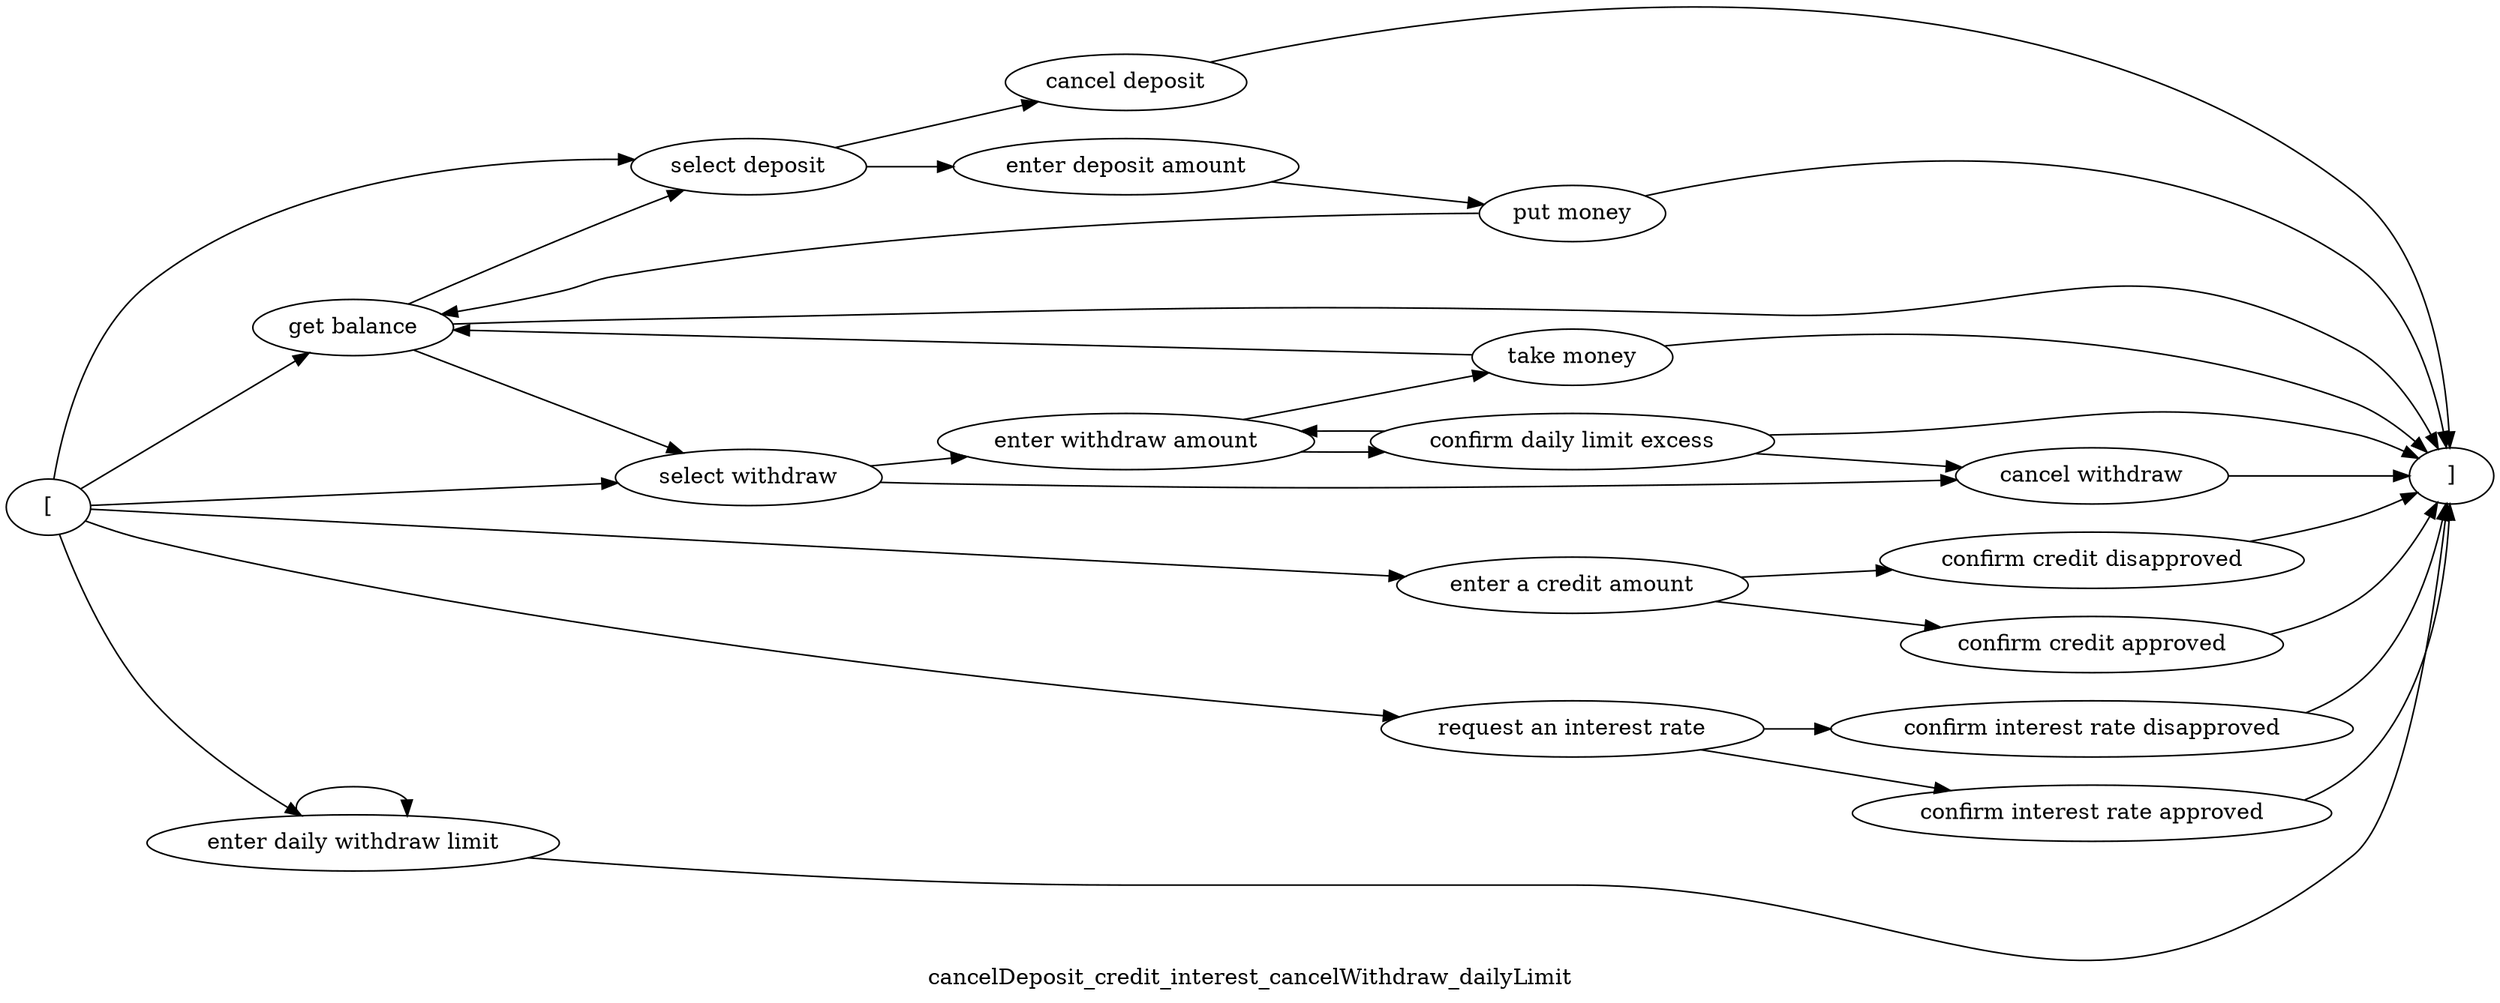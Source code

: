 digraph G {
rankdir = LR
label = "cancelDeposit_credit_interest_cancelWithdraw_dailyLimit";
esg40_vertex2 -> esg40_vertex1;
esg40_vertex0 -> esg40_vertex2;
esg40_vertex2 -> esg40_vertex3;
esg40_vertex0 -> esg40_vertex3;
esg40_vertex3 -> esg40_vertex4;
esg40_vertex4 -> esg40_vertex5;
esg40_vertex5 -> esg40_vertex1;
esg40_vertex5 -> esg40_vertex2;
esg40_vertex2 -> esg40_vertex6;
esg40_vertex0 -> esg40_vertex6;
esg40_vertex6 -> esg40_vertex7;
esg40_vertex7 -> esg40_vertex8;
esg40_vertex8 -> esg40_vertex1;
esg40_vertex8 -> esg40_vertex2;
esg40_vertex3 -> esg40_vertex9;
esg40_vertex9 -> esg40_vertex1;
esg40_vertex0 -> esg40_vertex10;
esg40_vertex11 -> esg40_vertex1;
esg40_vertex10 -> esg40_vertex11;
esg40_vertex10 -> esg40_vertex12;
esg40_vertex12 -> esg40_vertex1;
esg40_vertex0 -> esg40_vertex13;
esg40_vertex14 -> esg40_vertex1;
esg40_vertex13 -> esg40_vertex14;
esg40_vertex13 -> esg40_vertex15;
esg40_vertex15 -> esg40_vertex1;
esg40_vertex6 -> esg40_vertex16;
esg40_vertex16 -> esg40_vertex1;
esg40_vertex7 -> esg40_vertex17;
esg40_vertex17 -> esg40_vertex16;
esg40_vertex17 -> esg40_vertex7;
esg40_vertex0 -> esg40_vertex18;
esg40_vertex18 -> esg40_vertex1;
esg40_vertex18 -> esg40_vertex18;
esg40_vertex17 -> esg40_vertex1;
esg40_vertex2 [label = "get balance"]
esg40_vertex1 [label = "]"]
esg40_vertex0 [label = "["]
esg40_vertex3 [label = "select deposit"]
esg40_vertex4 [label = "enter deposit amount"]
esg40_vertex5 [label = "put money"]
esg40_vertex6 [label = "select withdraw"]
esg40_vertex7 [label = "enter withdraw amount"]
esg40_vertex8 [label = "take money"]
esg40_vertex9 [label = "cancel deposit"]
esg40_vertex10 [label = "enter a credit amount"]
esg40_vertex11 [label = "confirm credit approved"]
esg40_vertex12 [label = "confirm credit disapproved"]
esg40_vertex13 [label = "request an interest rate"]
esg40_vertex14 [label = "confirm interest rate approved"]
esg40_vertex15 [label = "confirm interest rate disapproved"]
esg40_vertex16 [label = "cancel withdraw"]
esg40_vertex17 [label = "confirm daily limit excess"]
esg40_vertex18 [label = "enter daily withdraw limit"]
}
